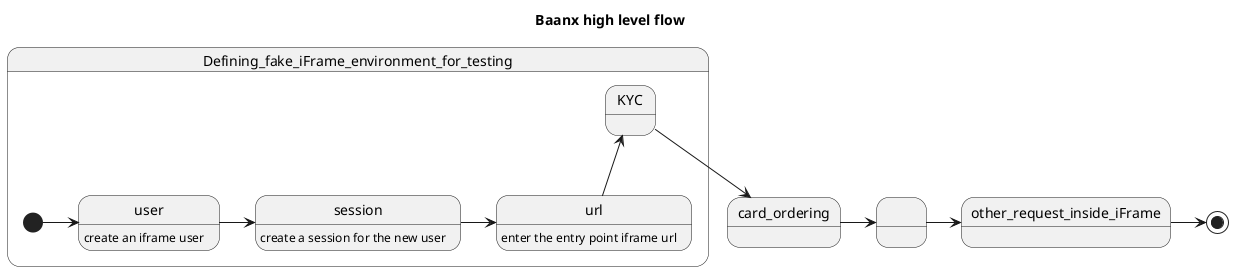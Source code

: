 @startuml libertex-use

title <b>Baanx high level flow</b>

state Defining_fake_iFrame_environment_for_testing {

[*] -right-> user
user: create an iframe user

user -right-> session
session: create a session for the new user

session -right-> url
url: enter the entry point iframe url

url -up-> KYC
}

KYC -down-> card_ordering
card_ordering -right-> ...
... -right-> other_request_inside_iFrame
other_request_inside_iFrame -right-> [*]




@enduml